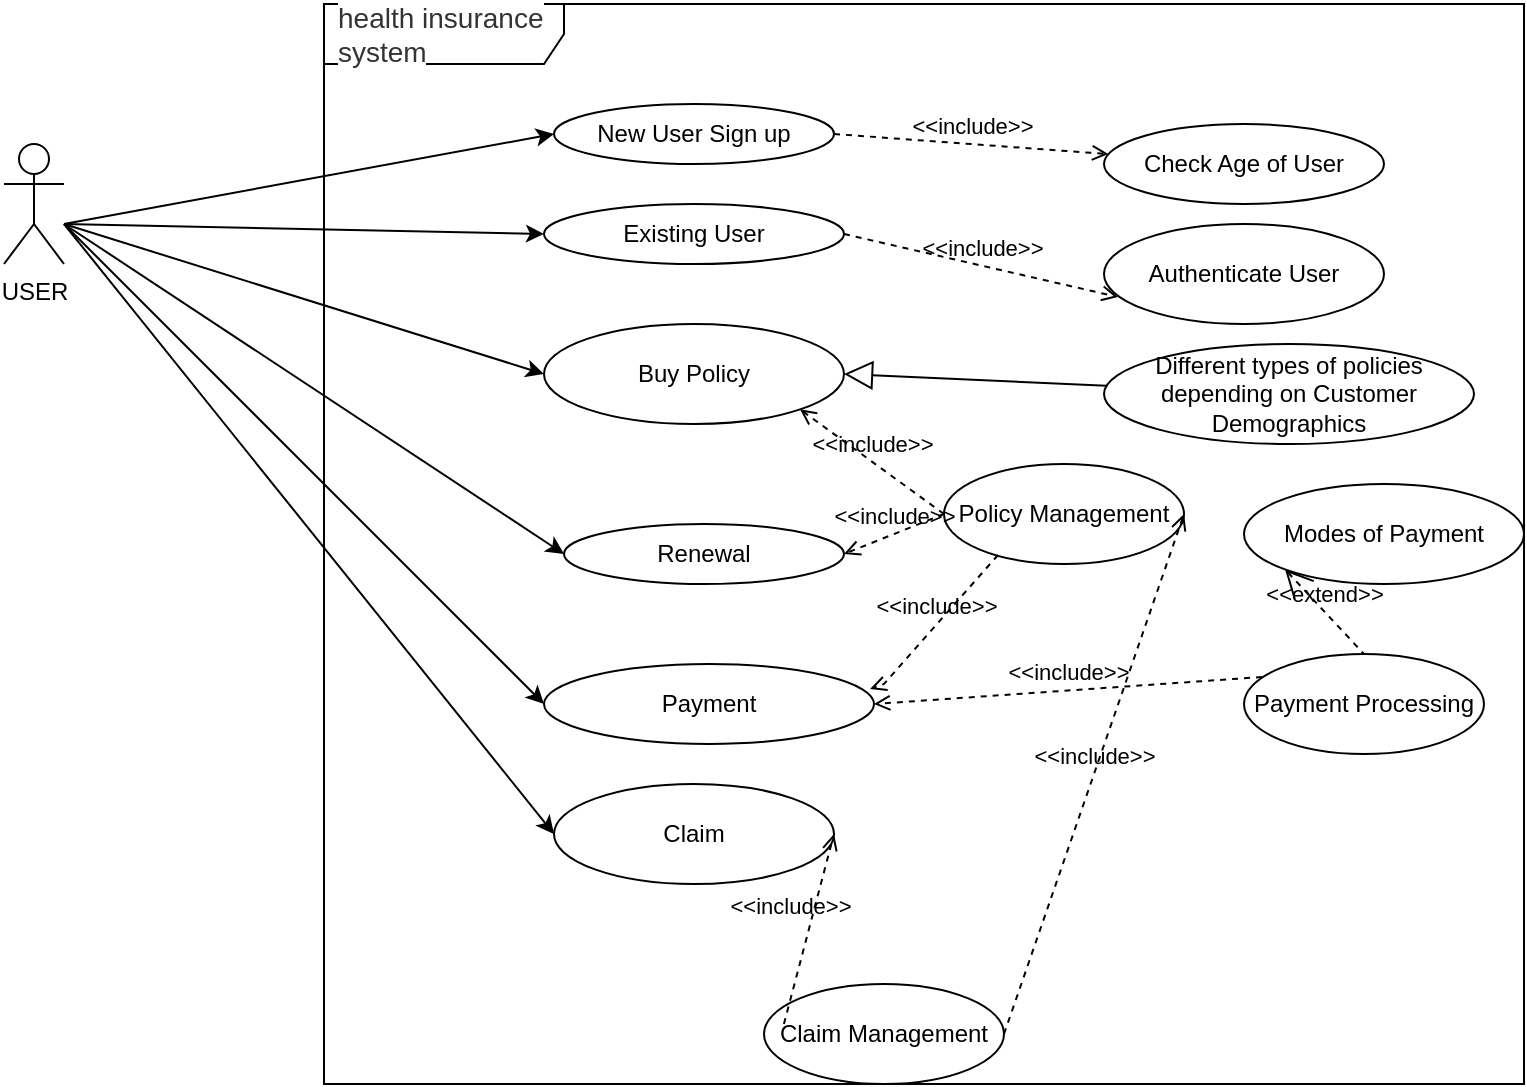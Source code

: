 <mxfile version="20.0.1" type="github"><diagram id="q0K77RL0a3EUnq1X25Q3" name="Page-1"><mxGraphModel dx="946" dy="1656" grid="1" gridSize="10" guides="1" tooltips="1" connect="1" arrows="1" fold="1" page="1" pageScale="1" pageWidth="850" pageHeight="1100" math="0" shadow="0"><root><mxCell id="0"/><mxCell id="1" parent="0"/><mxCell id="fonX7XzdaMjc4tTQ8ZH5-1" value="&lt;span style=&quot;color: rgb(51, 51, 51); font-family: Aspira, Helvetica, Arial, sans-serif; font-size: 14px; background-color: rgb(255, 255, 255);&quot;&gt;health insurance system&lt;/span&gt;" style="shape=umlFrame;whiteSpace=wrap;html=1;width=120;height=30;boundedLbl=1;verticalAlign=middle;align=left;spacingLeft=5;" parent="1" vertex="1"><mxGeometry x="180" width="600" height="540" as="geometry"/></mxCell><mxCell id="fonX7XzdaMjc4tTQ8ZH5-2" value="USER" style="shape=umlActor;verticalLabelPosition=bottom;verticalAlign=top;html=1;" parent="1" vertex="1"><mxGeometry x="20" y="70" width="30" height="60" as="geometry"/></mxCell><mxCell id="fonX7XzdaMjc4tTQ8ZH5-8" value="New User Sign up" style="ellipse;whiteSpace=wrap;html=1;" parent="1" vertex="1"><mxGeometry x="295" y="50" width="140" height="30" as="geometry"/></mxCell><mxCell id="fonX7XzdaMjc4tTQ8ZH5-9" value="Existing User" style="ellipse;whiteSpace=wrap;html=1;" parent="1" vertex="1"><mxGeometry x="290" y="100" width="150" height="30" as="geometry"/></mxCell><mxCell id="fonX7XzdaMjc4tTQ8ZH5-10" value="Buy Policy" style="ellipse;whiteSpace=wrap;html=1;" parent="1" vertex="1"><mxGeometry x="290" y="160" width="150" height="50" as="geometry"/></mxCell><mxCell id="fonX7XzdaMjc4tTQ8ZH5-11" value="Renewal" style="ellipse;whiteSpace=wrap;html=1;" parent="1" vertex="1"><mxGeometry x="300" y="260" width="140" height="30" as="geometry"/></mxCell><mxCell id="fonX7XzdaMjc4tTQ8ZH5-12" value="Claim" style="ellipse;whiteSpace=wrap;html=1;" parent="1" vertex="1"><mxGeometry x="295" y="390" width="140" height="50" as="geometry"/></mxCell><mxCell id="fonX7XzdaMjc4tTQ8ZH5-13" value="Payment" style="ellipse;whiteSpace=wrap;html=1;" parent="1" vertex="1"><mxGeometry x="290" y="330" width="165" height="40" as="geometry"/></mxCell><mxCell id="fonX7XzdaMjc4tTQ8ZH5-14" value="Check Age of User" style="ellipse;whiteSpace=wrap;html=1;" parent="1" vertex="1"><mxGeometry x="570" y="60" width="140" height="40" as="geometry"/></mxCell><mxCell id="fonX7XzdaMjc4tTQ8ZH5-16" value="&amp;lt;&amp;lt;include&amp;gt;&amp;gt;" style="edgeStyle=none;html=1;endArrow=open;verticalAlign=bottom;dashed=1;labelBackgroundColor=none;rounded=0;exitX=1;exitY=0.5;exitDx=0;exitDy=0;" parent="1" source="fonX7XzdaMjc4tTQ8ZH5-8" target="fonX7XzdaMjc4tTQ8ZH5-14" edge="1"><mxGeometry width="160" relative="1" as="geometry"><mxPoint x="630" y="110" as="sourcePoint"/><mxPoint x="790" y="110" as="targetPoint"/></mxGeometry></mxCell><mxCell id="fonX7XzdaMjc4tTQ8ZH5-17" value="Different types of policies depending on Customer Demographics" style="ellipse;whiteSpace=wrap;html=1;" parent="1" vertex="1"><mxGeometry x="570" y="170" width="185" height="50" as="geometry"/></mxCell><mxCell id="fonX7XzdaMjc4tTQ8ZH5-18" value="" style="edgeStyle=none;html=1;endArrow=block;endFill=0;endSize=12;verticalAlign=bottom;rounded=0;entryX=1;entryY=0.5;entryDx=0;entryDy=0;" parent="1" source="fonX7XzdaMjc4tTQ8ZH5-17" target="fonX7XzdaMjc4tTQ8ZH5-10" edge="1"><mxGeometry width="160" relative="1" as="geometry"><mxPoint x="360" y="180" as="sourcePoint"/><mxPoint x="520" y="180" as="targetPoint"/></mxGeometry></mxCell><mxCell id="fonX7XzdaMjc4tTQ8ZH5-19" value="&amp;lt;&amp;lt;include&amp;gt;&amp;gt;" style="edgeStyle=none;html=1;endArrow=open;verticalAlign=bottom;dashed=1;labelBackgroundColor=none;rounded=0;entryX=0.05;entryY=0.73;entryDx=0;entryDy=0;entryPerimeter=0;exitX=1;exitY=0.5;exitDx=0;exitDy=0;" parent="1" source="fonX7XzdaMjc4tTQ8ZH5-9" target="fonX7XzdaMjc4tTQ8ZH5-21" edge="1"><mxGeometry width="160" relative="1" as="geometry"><mxPoint x="470" y="120" as="sourcePoint"/><mxPoint x="630" y="120" as="targetPoint"/></mxGeometry></mxCell><mxCell id="fonX7XzdaMjc4tTQ8ZH5-21" value="Authenticate User" style="ellipse;whiteSpace=wrap;html=1;" parent="1" vertex="1"><mxGeometry x="570" y="110" width="140" height="50" as="geometry"/></mxCell><mxCell id="fonX7XzdaMjc4tTQ8ZH5-35" value="" style="endArrow=classic;html=1;rounded=0;entryX=0;entryY=0.5;entryDx=0;entryDy=0;" parent="1" target="fonX7XzdaMjc4tTQ8ZH5-8" edge="1"><mxGeometry width="50" height="50" relative="1" as="geometry"><mxPoint x="50" y="110" as="sourcePoint"/><mxPoint x="100" y="60" as="targetPoint"/></mxGeometry></mxCell><mxCell id="fonX7XzdaMjc4tTQ8ZH5-37" value="" style="endArrow=classic;html=1;rounded=0;entryX=0;entryY=0.5;entryDx=0;entryDy=0;" parent="1" target="fonX7XzdaMjc4tTQ8ZH5-9" edge="1"><mxGeometry width="50" height="50" relative="1" as="geometry"><mxPoint x="50" y="110" as="sourcePoint"/><mxPoint x="110" y="80" as="targetPoint"/></mxGeometry></mxCell><mxCell id="fonX7XzdaMjc4tTQ8ZH5-38" value="" style="endArrow=classic;html=1;rounded=0;entryX=0;entryY=0.5;entryDx=0;entryDy=0;" parent="1" target="fonX7XzdaMjc4tTQ8ZH5-10" edge="1"><mxGeometry width="50" height="50" relative="1" as="geometry"><mxPoint x="50" y="110" as="sourcePoint"/><mxPoint x="130" y="130" as="targetPoint"/></mxGeometry></mxCell><mxCell id="fonX7XzdaMjc4tTQ8ZH5-39" value="" style="endArrow=classic;html=1;rounded=0;entryX=0;entryY=0.5;entryDx=0;entryDy=0;" parent="1" target="fonX7XzdaMjc4tTQ8ZH5-11" edge="1"><mxGeometry width="50" height="50" relative="1" as="geometry"><mxPoint x="50" y="110" as="sourcePoint"/><mxPoint x="130" y="160" as="targetPoint"/></mxGeometry></mxCell><mxCell id="fonX7XzdaMjc4tTQ8ZH5-40" value="" style="endArrow=classic;html=1;rounded=0;entryX=0;entryY=0.5;entryDx=0;entryDy=0;" parent="1" target="fonX7XzdaMjc4tTQ8ZH5-13" edge="1"><mxGeometry width="50" height="50" relative="1" as="geometry"><mxPoint x="50" y="110" as="sourcePoint"/><mxPoint x="190" y="300" as="targetPoint"/></mxGeometry></mxCell><mxCell id="fonX7XzdaMjc4tTQ8ZH5-41" value="" style="endArrow=classic;html=1;rounded=0;entryX=0;entryY=0.5;entryDx=0;entryDy=0;" parent="1" target="fonX7XzdaMjc4tTQ8ZH5-12" edge="1"><mxGeometry width="50" height="50" relative="1" as="geometry"><mxPoint x="50" y="110" as="sourcePoint"/><mxPoint x="180" y="360" as="targetPoint"/></mxGeometry></mxCell><mxCell id="fonX7XzdaMjc4tTQ8ZH5-42" value="Policy Management" style="ellipse;whiteSpace=wrap;html=1;" parent="1" vertex="1"><mxGeometry x="490" y="230" width="120" height="50" as="geometry"/></mxCell><mxCell id="fonX7XzdaMjc4tTQ8ZH5-43" value="&amp;lt;&amp;lt;include&amp;gt;&amp;gt;" style="edgeStyle=none;html=1;endArrow=open;verticalAlign=bottom;dashed=1;labelBackgroundColor=none;rounded=0;entryX=1;entryY=1;entryDx=0;entryDy=0;exitX=0;exitY=0.5;exitDx=0;exitDy=0;" parent="1" source="fonX7XzdaMjc4tTQ8ZH5-42" target="fonX7XzdaMjc4tTQ8ZH5-10" edge="1"><mxGeometry width="160" relative="1" as="geometry"><mxPoint x="270" y="230" as="sourcePoint"/><mxPoint x="430" y="230" as="targetPoint"/></mxGeometry></mxCell><mxCell id="fonX7XzdaMjc4tTQ8ZH5-44" value="&amp;lt;&amp;lt;include&amp;gt;&amp;gt;" style="edgeStyle=none;html=1;endArrow=open;verticalAlign=bottom;dashed=1;labelBackgroundColor=none;rounded=0;entryX=1;entryY=0.5;entryDx=0;entryDy=0;exitX=0;exitY=0.5;exitDx=0;exitDy=0;" parent="1" source="fonX7XzdaMjc4tTQ8ZH5-42" target="fonX7XzdaMjc4tTQ8ZH5-11" edge="1"><mxGeometry width="160" relative="1" as="geometry"><mxPoint x="470" y="260" as="sourcePoint"/><mxPoint x="590" y="320" as="targetPoint"/></mxGeometry></mxCell><mxCell id="fonX7XzdaMjc4tTQ8ZH5-45" value="&amp;lt;&amp;lt;include&amp;gt;&amp;gt;" style="edgeStyle=none;html=1;endArrow=open;verticalAlign=bottom;dashed=1;labelBackgroundColor=none;rounded=0;exitX=0.225;exitY=0.91;exitDx=0;exitDy=0;exitPerimeter=0;entryX=0.988;entryY=0.313;entryDx=0;entryDy=0;entryPerimeter=0;" parent="1" source="fonX7XzdaMjc4tTQ8ZH5-42" target="fonX7XzdaMjc4tTQ8ZH5-13" edge="1"><mxGeometry width="160" relative="1" as="geometry"><mxPoint x="340" y="260" as="sourcePoint"/><mxPoint x="500" y="260" as="targetPoint"/><Array as="points"><mxPoint x="460" y="340"/></Array></mxGeometry></mxCell><mxCell id="fonX7XzdaMjc4tTQ8ZH5-46" value="Payment Processing" style="ellipse;whiteSpace=wrap;html=1;" parent="1" vertex="1"><mxGeometry x="640" y="325" width="120" height="50" as="geometry"/></mxCell><mxCell id="fonX7XzdaMjc4tTQ8ZH5-47" value="&amp;lt;&amp;lt;include&amp;gt;&amp;gt;" style="edgeStyle=none;html=1;endArrow=open;verticalAlign=bottom;dashed=1;labelBackgroundColor=none;rounded=0;entryX=1;entryY=0.5;entryDx=0;entryDy=0;exitX=0.075;exitY=0.23;exitDx=0;exitDy=0;exitPerimeter=0;" parent="1" source="fonX7XzdaMjc4tTQ8ZH5-46" target="fonX7XzdaMjc4tTQ8ZH5-13" edge="1"><mxGeometry width="160" relative="1" as="geometry"><mxPoint x="435" y="390" as="sourcePoint"/><mxPoint x="595" y="390" as="targetPoint"/></mxGeometry></mxCell><mxCell id="fonX7XzdaMjc4tTQ8ZH5-48" value="Claim Management" style="ellipse;whiteSpace=wrap;html=1;" parent="1" vertex="1"><mxGeometry x="400" y="490" width="120" height="50" as="geometry"/></mxCell><mxCell id="fonX7XzdaMjc4tTQ8ZH5-49" value="&amp;lt;&amp;lt;include&amp;gt;&amp;gt;" style="edgeStyle=none;html=1;endArrow=open;verticalAlign=bottom;dashed=1;labelBackgroundColor=none;rounded=0;entryX=1;entryY=0.5;entryDx=0;entryDy=0;exitX=0.083;exitY=0.4;exitDx=0;exitDy=0;exitPerimeter=0;" parent="1" source="fonX7XzdaMjc4tTQ8ZH5-48" target="fonX7XzdaMjc4tTQ8ZH5-12" edge="1"><mxGeometry y="10" width="160" relative="1" as="geometry"><mxPoint x="345" y="380" as="sourcePoint"/><mxPoint x="505" y="380" as="targetPoint"/><mxPoint as="offset"/></mxGeometry></mxCell><mxCell id="fonX7XzdaMjc4tTQ8ZH5-50" value="&amp;lt;&amp;lt;extend&amp;gt;&amp;gt;" style="edgeStyle=none;html=1;startArrow=open;endArrow=none;startSize=12;verticalAlign=bottom;dashed=1;labelBackgroundColor=none;rounded=0;entryX=0.5;entryY=0;entryDx=0;entryDy=0;exitX=0;exitY=1;exitDx=0;exitDy=0;" parent="1" source="fonX7XzdaMjc4tTQ8ZH5-51" target="fonX7XzdaMjc4tTQ8ZH5-46" edge="1"><mxGeometry width="160" relative="1" as="geometry"><mxPoint x="550" y="380" as="sourcePoint"/><mxPoint x="710" y="380" as="targetPoint"/></mxGeometry></mxCell><mxCell id="fonX7XzdaMjc4tTQ8ZH5-51" value="Modes of Payment" style="ellipse;whiteSpace=wrap;html=1;" parent="1" vertex="1"><mxGeometry x="640" y="240" width="140" height="50" as="geometry"/></mxCell><mxCell id="fonX7XzdaMjc4tTQ8ZH5-52" value="&amp;lt;&amp;lt;include&amp;gt;&amp;gt;" style="edgeStyle=none;html=1;endArrow=open;verticalAlign=bottom;dashed=1;labelBackgroundColor=none;rounded=0;exitX=1;exitY=0.5;exitDx=0;exitDy=0;entryX=1;entryY=0.5;entryDx=0;entryDy=0;" parent="1" source="fonX7XzdaMjc4tTQ8ZH5-48" target="fonX7XzdaMjc4tTQ8ZH5-42" edge="1"><mxGeometry width="160" relative="1" as="geometry"><mxPoint x="595" y="400" as="sourcePoint"/><mxPoint x="755" y="400" as="targetPoint"/></mxGeometry></mxCell></root></mxGraphModel></diagram></mxfile>